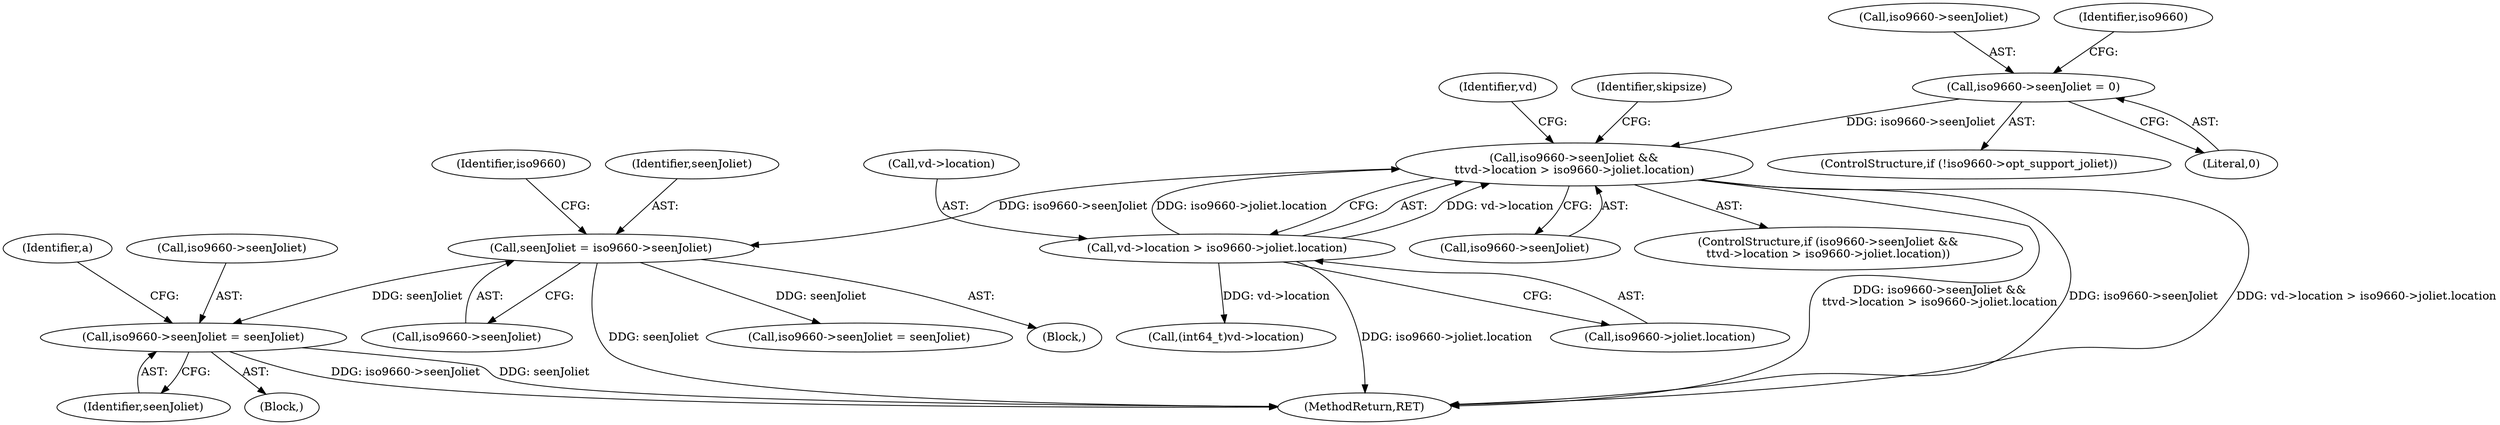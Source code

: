digraph "0_libarchive_3ad08e01b4d253c66ae56414886089684155af22@pointer" {
"1000341" [label="(Call,iso9660->seenJoliet = seenJoliet)"];
"1000200" [label="(Call,seenJoliet = iso9660->seenJoliet)"];
"1000132" [label="(Call,iso9660->seenJoliet &&\n\t\tvd->location > iso9660->joliet.location)"];
"1000126" [label="(Call,iso9660->seenJoliet = 0)"];
"1000136" [label="(Call,vd->location > iso9660->joliet.location)"];
"1000126" [label="(Call,iso9660->seenJoliet = 0)"];
"1000349" [label="(Identifier,a)"];
"1000345" [label="(Identifier,seenJoliet)"];
"1000130" [label="(Literal,0)"];
"1000137" [label="(Call,vd->location)"];
"1000222" [label="(Call,iso9660->seenJoliet = seenJoliet)"];
"1000155" [label="(Call,(int64_t)vd->location)"];
"1000109" [label="(Block,)"];
"1000140" [label="(Call,iso9660->joliet.location)"];
"1000136" [label="(Call,vd->location > iso9660->joliet.location)"];
"1000200" [label="(Call,seenJoliet = iso9660->seenJoliet)"];
"1000376" [label="(MethodReturn,RET)"];
"1000146" [label="(Identifier,vd)"];
"1000341" [label="(Call,iso9660->seenJoliet = seenJoliet)"];
"1000133" [label="(Call,iso9660->seenJoliet)"];
"1000207" [label="(Identifier,iso9660)"];
"1000131" [label="(ControlStructure,if (iso9660->seenJoliet &&\n\t\tvd->location > iso9660->joliet.location))"];
"1000127" [label="(Call,iso9660->seenJoliet)"];
"1000202" [label="(Call,iso9660->seenJoliet)"];
"1000201" [label="(Identifier,seenJoliet)"];
"1000263" [label="(Block,)"];
"1000134" [label="(Identifier,iso9660)"];
"1000132" [label="(Call,iso9660->seenJoliet &&\n\t\tvd->location > iso9660->joliet.location)"];
"1000152" [label="(Identifier,skipsize)"];
"1000121" [label="(ControlStructure,if (!iso9660->opt_support_joliet))"];
"1000342" [label="(Call,iso9660->seenJoliet)"];
"1000341" -> "1000263"  [label="AST: "];
"1000341" -> "1000345"  [label="CFG: "];
"1000342" -> "1000341"  [label="AST: "];
"1000345" -> "1000341"  [label="AST: "];
"1000349" -> "1000341"  [label="CFG: "];
"1000341" -> "1000376"  [label="DDG: iso9660->seenJoliet"];
"1000341" -> "1000376"  [label="DDG: seenJoliet"];
"1000200" -> "1000341"  [label="DDG: seenJoliet"];
"1000200" -> "1000109"  [label="AST: "];
"1000200" -> "1000202"  [label="CFG: "];
"1000201" -> "1000200"  [label="AST: "];
"1000202" -> "1000200"  [label="AST: "];
"1000207" -> "1000200"  [label="CFG: "];
"1000200" -> "1000376"  [label="DDG: seenJoliet"];
"1000132" -> "1000200"  [label="DDG: iso9660->seenJoliet"];
"1000200" -> "1000222"  [label="DDG: seenJoliet"];
"1000132" -> "1000131"  [label="AST: "];
"1000132" -> "1000133"  [label="CFG: "];
"1000132" -> "1000136"  [label="CFG: "];
"1000133" -> "1000132"  [label="AST: "];
"1000136" -> "1000132"  [label="AST: "];
"1000146" -> "1000132"  [label="CFG: "];
"1000152" -> "1000132"  [label="CFG: "];
"1000132" -> "1000376"  [label="DDG: iso9660->seenJoliet &&\n\t\tvd->location > iso9660->joliet.location"];
"1000132" -> "1000376"  [label="DDG: iso9660->seenJoliet"];
"1000132" -> "1000376"  [label="DDG: vd->location > iso9660->joliet.location"];
"1000126" -> "1000132"  [label="DDG: iso9660->seenJoliet"];
"1000136" -> "1000132"  [label="DDG: vd->location"];
"1000136" -> "1000132"  [label="DDG: iso9660->joliet.location"];
"1000126" -> "1000121"  [label="AST: "];
"1000126" -> "1000130"  [label="CFG: "];
"1000127" -> "1000126"  [label="AST: "];
"1000130" -> "1000126"  [label="AST: "];
"1000134" -> "1000126"  [label="CFG: "];
"1000136" -> "1000140"  [label="CFG: "];
"1000137" -> "1000136"  [label="AST: "];
"1000140" -> "1000136"  [label="AST: "];
"1000136" -> "1000376"  [label="DDG: iso9660->joliet.location"];
"1000136" -> "1000155"  [label="DDG: vd->location"];
}
